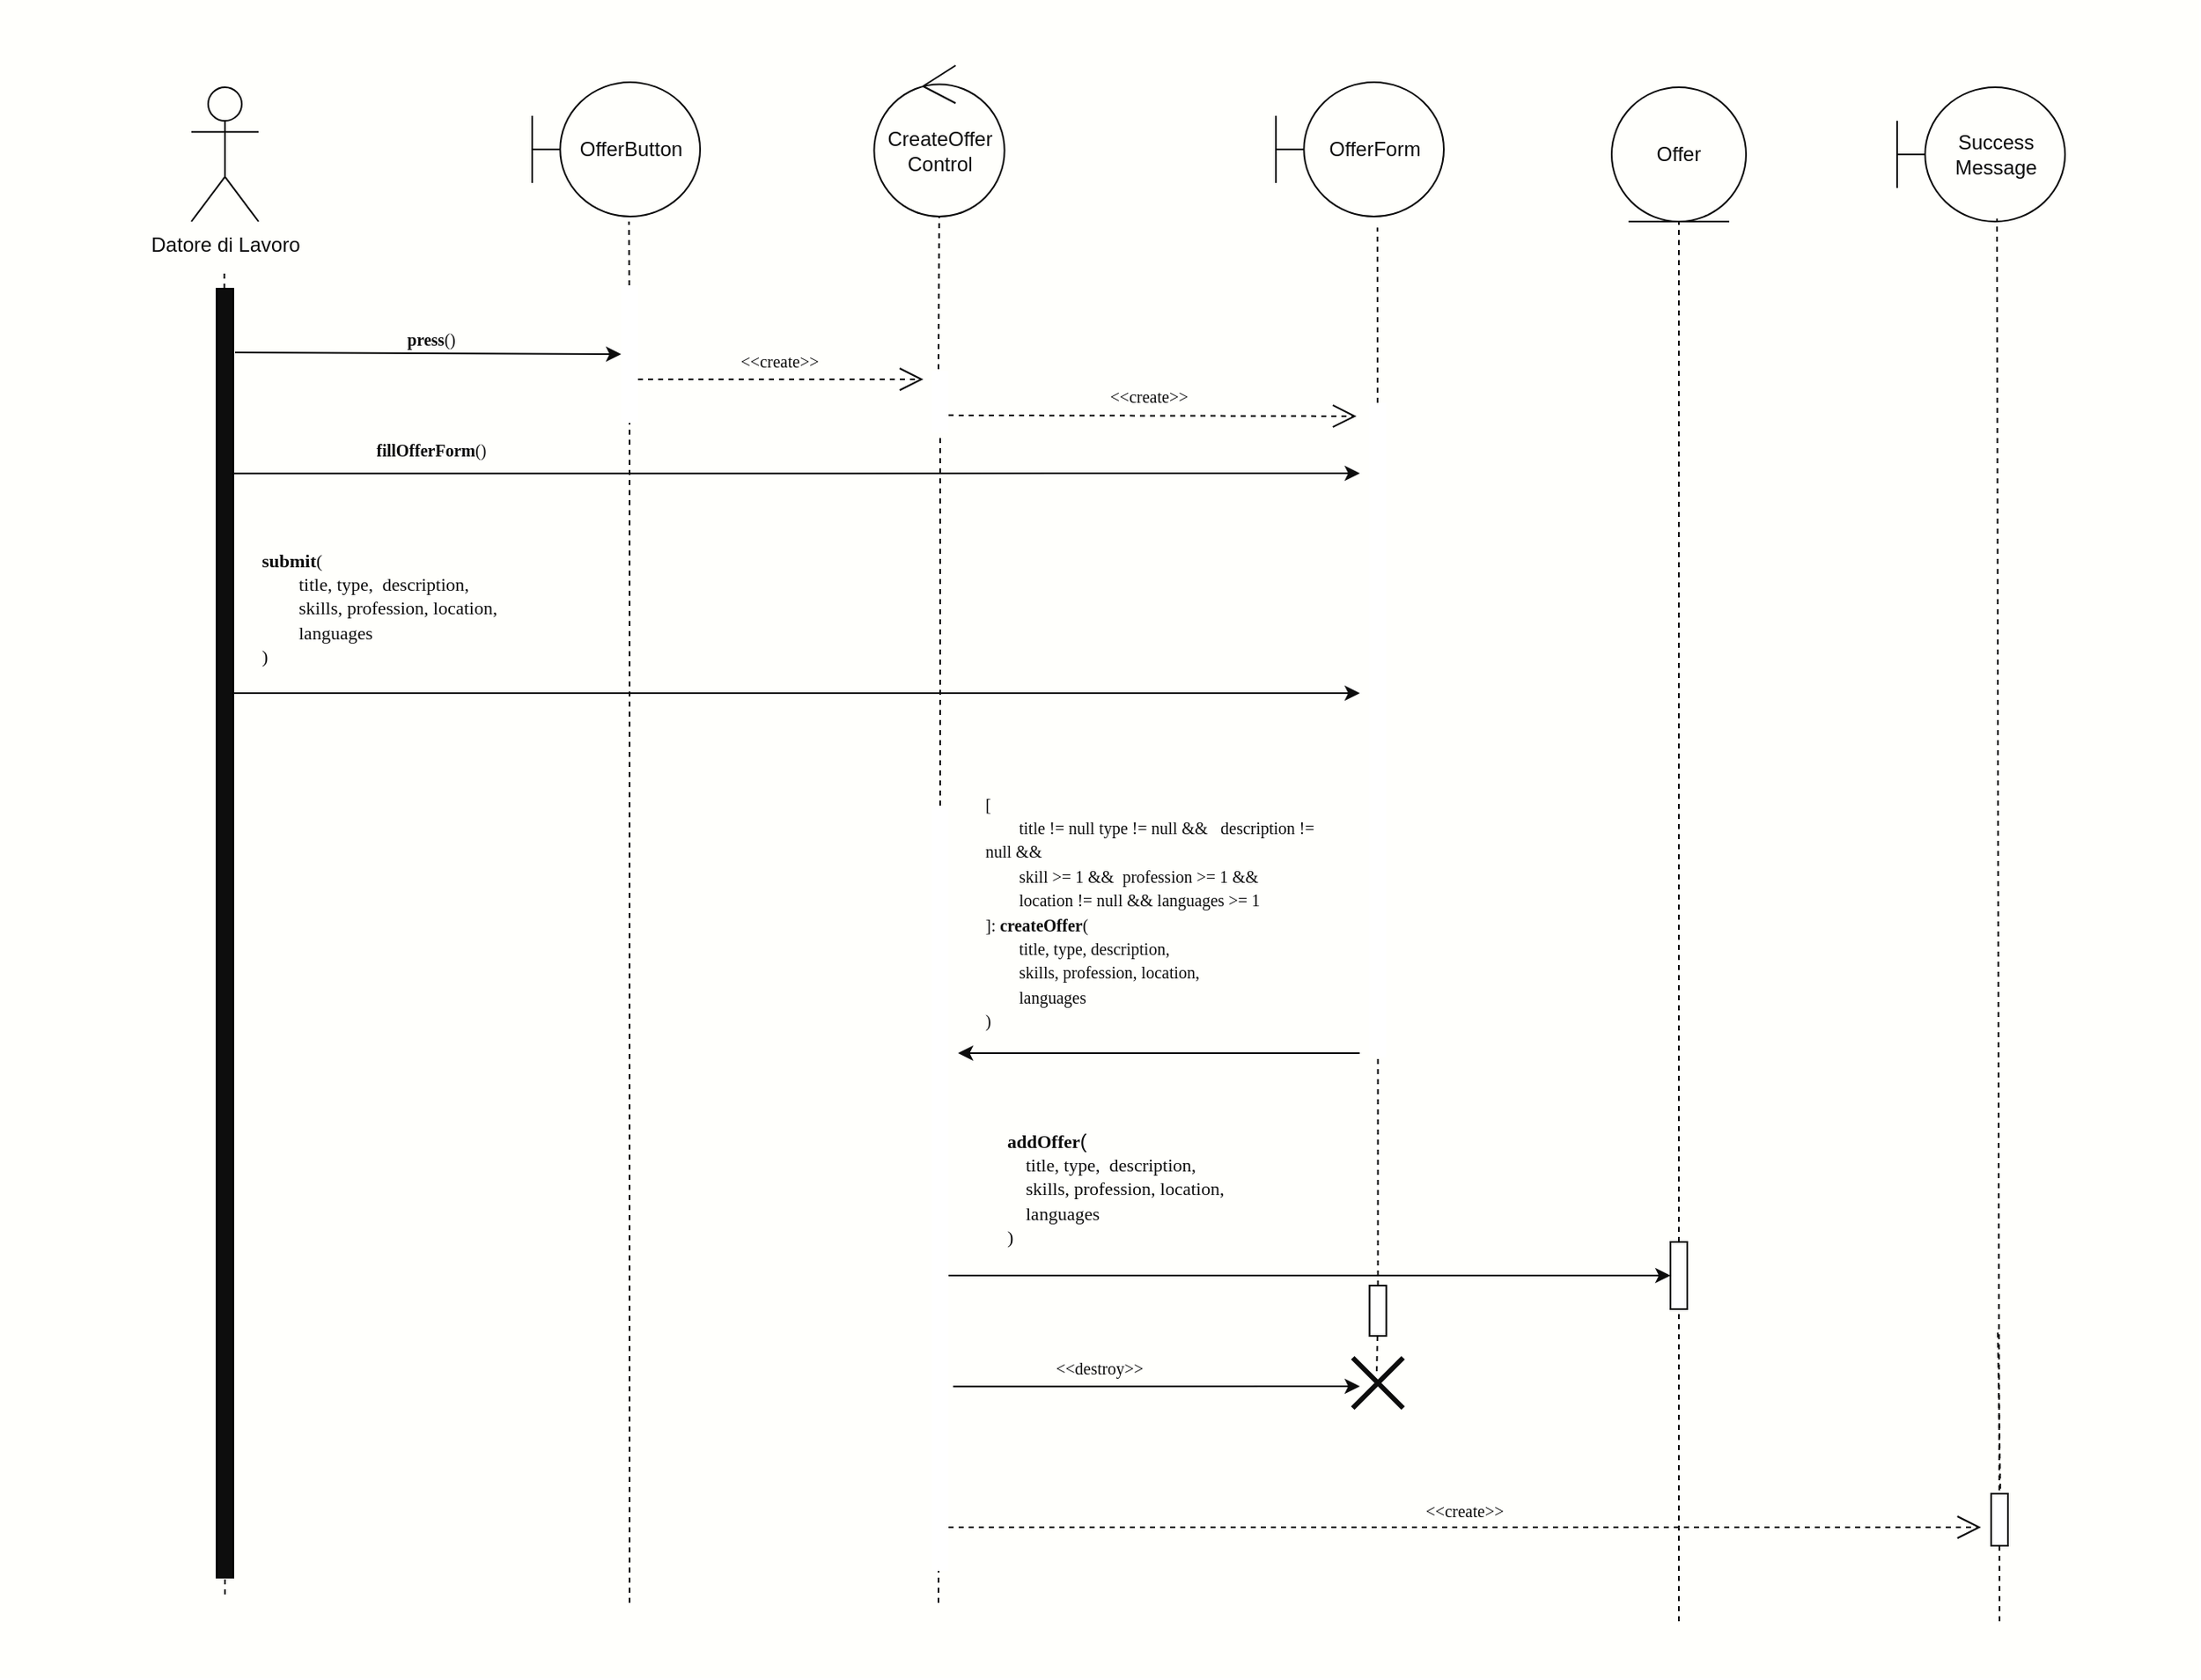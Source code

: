 <mxfile version="21.5.1" type="device">
  <diagram name="Pagina-1" id="gTgShQ79xlWHM4BhMIFA">
    <mxGraphModel dx="1366" dy="804" grid="1" gridSize="10" guides="1" tooltips="1" connect="1" arrows="1" fold="1" page="1" pageScale="1" pageWidth="1169" pageHeight="827" math="0" shadow="0">
      <root>
        <mxCell id="0" />
        <mxCell id="1" parent="0" />
        <mxCell id="z40qCSQj4X_T2gMoB95q-1" value="" style="rounded=0;whiteSpace=wrap;html=1;strokeColor=none;fillColor=#FFFFFC;movable=1;resizable=1;rotatable=1;deletable=1;editable=1;locked=0;connectable=1;" parent="1" vertex="1">
          <mxGeometry width="1310" height="1000" as="geometry" />
        </mxCell>
        <mxCell id="1OhWma3IbFcb_nB9q1dT-1" value="&lt;font color=&quot;#0d0d0d&quot;&gt;Datore di Lavoro&lt;/font&gt;" style="shape=umlActor;verticalLabelPosition=bottom;verticalAlign=top;html=1;fillColor=#FFFFFC;strokeColor=#0D0D0D;" parent="1" vertex="1">
          <mxGeometry x="114" y="52" width="40" height="80" as="geometry" />
        </mxCell>
        <mxCell id="1OhWma3IbFcb_nB9q1dT-13" value="" style="endArrow=none;dashed=1;html=1;rounded=0;strokeColor=#0D0D0D;" parent="1" source="1OhWma3IbFcb_nB9q1dT-21" edge="1">
          <mxGeometry width="50" height="50" relative="1" as="geometry">
            <mxPoint x="374.66" y="572" as="sourcePoint" />
            <mxPoint x="374.66" y="132" as="targetPoint" />
          </mxGeometry>
        </mxCell>
        <mxCell id="1OhWma3IbFcb_nB9q1dT-14" value="" style="endArrow=none;dashed=1;html=1;rounded=0;entryX=0.499;entryY=0.996;entryDx=0;entryDy=0;strokeColor=#0D0D0D;entryPerimeter=0;" parent="1" target="1OhWma3IbFcb_nB9q1dT-37" edge="1">
          <mxGeometry width="50" height="50" relative="1" as="geometry">
            <mxPoint x="559" y="220" as="sourcePoint" />
            <mxPoint x="559.539" y="129.0" as="targetPoint" />
          </mxGeometry>
        </mxCell>
        <mxCell id="1OhWma3IbFcb_nB9q1dT-15" value="" style="endArrow=none;dashed=1;html=1;rounded=0;strokeColor=#0D0D0D;entryX=0.587;entryY=1.046;entryDx=0;entryDy=0;entryPerimeter=0;" parent="1" source="1OhWma3IbFcb_nB9q1dT-30" edge="1">
          <mxGeometry width="50" height="50" relative="1" as="geometry">
            <mxPoint x="820.75" y="608" as="sourcePoint" />
            <mxPoint x="820.45" y="135.68" as="targetPoint" />
          </mxGeometry>
        </mxCell>
        <mxCell id="1OhWma3IbFcb_nB9q1dT-16" value="" style="endArrow=none;dashed=1;html=1;rounded=0;entryX=0.5;entryY=1;entryDx=0;entryDy=0;strokeColor=#0D0D0D;" parent="1" source="1OhWma3IbFcb_nB9q1dT-52" target="1OhWma3IbFcb_nB9q1dT-36" edge="1">
          <mxGeometry width="50" height="50" relative="1" as="geometry">
            <mxPoint x="990" y="727" as="sourcePoint" />
            <mxPoint x="989.58" y="297" as="targetPoint" />
          </mxGeometry>
        </mxCell>
        <mxCell id="1OhWma3IbFcb_nB9q1dT-17" value="" style="endArrow=none;dashed=1;html=1;rounded=0;strokeColor=#0D0D0D;" parent="1" source="1OhWma3IbFcb_nB9q1dT-18" edge="1">
          <mxGeometry width="50" height="50" relative="1" as="geometry">
            <mxPoint x="133.66" y="602" as="sourcePoint" />
            <mxPoint x="133.66" y="162" as="targetPoint" />
          </mxGeometry>
        </mxCell>
        <mxCell id="1OhWma3IbFcb_nB9q1dT-19" value="" style="endArrow=none;dashed=1;html=1;rounded=0;strokeColor=#0D0D0D;" parent="1" target="1OhWma3IbFcb_nB9q1dT-18" edge="1">
          <mxGeometry width="50" height="50" relative="1" as="geometry">
            <mxPoint x="134" y="950" as="sourcePoint" />
            <mxPoint x="133.66" y="162" as="targetPoint" />
          </mxGeometry>
        </mxCell>
        <mxCell id="1OhWma3IbFcb_nB9q1dT-18" value="" style="rounded=0;whiteSpace=wrap;html=1;fillColor=#0D0D0D;" parent="1" vertex="1">
          <mxGeometry x="129" y="172" width="10" height="768" as="geometry" />
        </mxCell>
        <mxCell id="1OhWma3IbFcb_nB9q1dT-20" value="" style="endArrow=classic;html=1;rounded=0;strokeColor=#0D0D0D;entryX=0;entryY=0.5;entryDx=0;entryDy=0;" parent="1" edge="1" target="1OhWma3IbFcb_nB9q1dT-21">
          <mxGeometry width="50" height="50" relative="1" as="geometry">
            <mxPoint x="140" y="210" as="sourcePoint" />
            <mxPoint x="284" y="212" as="targetPoint" />
          </mxGeometry>
        </mxCell>
        <mxCell id="1OhWma3IbFcb_nB9q1dT-22" value="" style="endArrow=none;dashed=1;html=1;rounded=0;strokeColor=#0D0D0D;" parent="1" target="1OhWma3IbFcb_nB9q1dT-21" edge="1">
          <mxGeometry width="50" height="50" relative="1" as="geometry">
            <mxPoint x="375" y="955" as="sourcePoint" />
            <mxPoint x="374.66" y="132" as="targetPoint" />
          </mxGeometry>
        </mxCell>
        <mxCell id="1OhWma3IbFcb_nB9q1dT-21" value="" style="rounded=0;whiteSpace=wrap;html=1;strokeColor=none;" parent="1" vertex="1">
          <mxGeometry x="370" y="170" width="10" height="82" as="geometry" />
        </mxCell>
        <mxCell id="1OhWma3IbFcb_nB9q1dT-23" value="&lt;font style=&quot;font-size: 10px;&quot; face=&quot;Verdana&quot;&gt;&lt;b&gt;press&lt;/b&gt;()&lt;/font&gt;" style="text;html=1;strokeColor=none;fillColor=none;align=center;verticalAlign=middle;whiteSpace=wrap;rounded=0;fontColor=#0D0D0D;" parent="1" vertex="1">
          <mxGeometry x="236.75" y="196" width="40" height="11" as="geometry" />
        </mxCell>
        <mxCell id="1OhWma3IbFcb_nB9q1dT-25" value="" style="endArrow=none;dashed=1;html=1;rounded=0;strokeColor=#0D0D0D;" parent="1" target="1OhWma3IbFcb_nB9q1dT-24" edge="1" source="1OhWma3IbFcb_nB9q1dT-35">
          <mxGeometry width="50" height="50" relative="1" as="geometry">
            <mxPoint x="559.75" y="946" as="sourcePoint" />
            <mxPoint x="559.66" y="178" as="targetPoint" />
          </mxGeometry>
        </mxCell>
        <mxCell id="1OhWma3IbFcb_nB9q1dT-24" value="" style="rounded=0;whiteSpace=wrap;html=1;strokeColor=none;" parent="1" vertex="1">
          <mxGeometry x="555" y="221" width="10" height="37" as="geometry" />
        </mxCell>
        <mxCell id="1OhWma3IbFcb_nB9q1dT-26" value="" style="endArrow=classic;html=1;rounded=0;fontColor=#0D0D0D;strokeColor=#0D0D0D;" parent="1" edge="1">
          <mxGeometry width="50" height="50" relative="1" as="geometry">
            <mxPoint x="139" y="282.16" as="sourcePoint" />
            <mxPoint x="810" y="282" as="targetPoint" />
          </mxGeometry>
        </mxCell>
        <mxCell id="1OhWma3IbFcb_nB9q1dT-28" value="&lt;font color=&quot;#0d0d0d&quot; style=&quot;font-size: 10px;&quot; face=&quot;Verdana&quot;&gt;&amp;lt;&amp;lt;create&amp;gt;&amp;gt;&lt;/font&gt;" style="endArrow=open;endSize=12;dashed=1;html=1;rounded=0;strokeColor=#0D0D0D;labelBackgroundColor=none;" parent="1" edge="1">
          <mxGeometry x="-0.016" y="11" width="160" relative="1" as="geometry">
            <mxPoint x="380" y="226.0" as="sourcePoint" />
            <mxPoint x="550" y="226" as="targetPoint" />
            <mxPoint as="offset" />
          </mxGeometry>
        </mxCell>
        <mxCell id="1OhWma3IbFcb_nB9q1dT-29" value="&lt;font style=&quot;font-size: 10px;&quot; face=&quot;Verdana&quot;&gt;&amp;lt;&amp;lt;create&amp;gt;&amp;gt;&lt;/font&gt;" style="endArrow=open;endSize=12;dashed=1;html=1;rounded=0;strokeColor=#0D0D0D;fontColor=#0D0D0D;labelBackgroundColor=#FFFFFC;" parent="1" edge="1">
          <mxGeometry x="-0.019" y="12" width="160" relative="1" as="geometry">
            <mxPoint x="565" y="247.43" as="sourcePoint" />
            <mxPoint x="808" y="248" as="targetPoint" />
            <mxPoint as="offset" />
          </mxGeometry>
        </mxCell>
        <mxCell id="1OhWma3IbFcb_nB9q1dT-31" value="" style="endArrow=none;dashed=1;html=1;rounded=0;strokeColor=#0D0D0D;" parent="1" source="1OhWma3IbFcb_nB9q1dT-56" target="1OhWma3IbFcb_nB9q1dT-30" edge="1">
          <mxGeometry width="50" height="50" relative="1" as="geometry">
            <mxPoint x="820.75" y="687" as="sourcePoint" />
            <mxPoint x="820.41" y="168" as="targetPoint" />
          </mxGeometry>
        </mxCell>
        <mxCell id="1OhWma3IbFcb_nB9q1dT-30" value="" style="rounded=0;whiteSpace=wrap;html=1;strokeColor=none;" parent="1" vertex="1">
          <mxGeometry x="815.75" y="240" width="10" height="390" as="geometry" />
        </mxCell>
        <mxCell id="1OhWma3IbFcb_nB9q1dT-32" value="&lt;font style=&quot;font-size: 10px;&quot; face=&quot;Verdana&quot;&gt;&lt;b&gt;fillOfferForm&lt;/b&gt;()&lt;/font&gt;" style="text;html=1;strokeColor=none;fillColor=none;align=center;verticalAlign=middle;whiteSpace=wrap;rounded=0;labelBackgroundColor=#FFFFFC;fontColor=#0D0D0D;" parent="1" vertex="1">
          <mxGeometry x="216.75" y="262" width="80" height="11" as="geometry" />
        </mxCell>
        <mxCell id="1OhWma3IbFcb_nB9q1dT-33" value="" style="endArrow=classic;html=1;rounded=0;strokeColor=#0D0D0D;" parent="1" edge="1">
          <mxGeometry width="50" height="50" relative="1" as="geometry">
            <mxPoint x="139" y="413" as="sourcePoint" />
            <mxPoint x="810" y="413" as="targetPoint" />
          </mxGeometry>
        </mxCell>
        <mxCell id="1OhWma3IbFcb_nB9q1dT-34" value="&lt;font style=&quot;font-size: 11px;&quot; face=&quot;Verdana&quot;&gt;&lt;b&gt;submit&lt;/b&gt;(&lt;br&gt;&lt;span style=&quot;white-space: pre;&quot;&gt;&#x9;&lt;/span&gt;title, type,&amp;nbsp; description,&lt;br&gt;&lt;span style=&quot;white-space: pre;&quot;&gt;&#x9;&lt;/span&gt;skills, profession, location,&lt;br&gt;&lt;span style=&quot;white-space: pre;&quot;&gt;&#x9;&lt;/span&gt;languages&lt;br&gt;)&lt;/font&gt;" style="text;html=1;strokeColor=none;fillColor=none;align=left;verticalAlign=middle;whiteSpace=wrap;rounded=0;fontColor=#0D0D0D;" parent="1" vertex="1">
          <mxGeometry x="154" y="320" width="205.5" height="84" as="geometry" />
        </mxCell>
        <mxCell id="1OhWma3IbFcb_nB9q1dT-36" value="Offer" style="ellipse;shape=umlEntity;whiteSpace=wrap;html=1;strokeColor=#0D0D0D;fontColor=#0D0D0D;fillColor=#FFFFFC;" parent="1" vertex="1">
          <mxGeometry x="960" y="52" width="80" height="80" as="geometry" />
        </mxCell>
        <mxCell id="1OhWma3IbFcb_nB9q1dT-37" value="CreateOffer&lt;br&gt;Control" style="ellipse;shape=umlControl;whiteSpace=wrap;html=1;strokeColor=#0D0D0D;fontColor=#0D0D0D;fillColor=#FFFFFC;" parent="1" vertex="1">
          <mxGeometry x="520.69" y="39" width="77.62" height="90" as="geometry" />
        </mxCell>
        <mxCell id="1OhWma3IbFcb_nB9q1dT-38" value="&lt;font color=&quot;#0d0d0d&quot;&gt;OfferButton&lt;/font&gt;" style="shape=umlBoundary;whiteSpace=wrap;html=1;strokeColor=#0D0D0D;fillColor=#FFFFFC;" parent="1" vertex="1">
          <mxGeometry x="317" y="49" width="100" height="80" as="geometry" />
        </mxCell>
        <mxCell id="1OhWma3IbFcb_nB9q1dT-39" value="OfferForm" style="shape=umlBoundary;whiteSpace=wrap;html=1;strokeColor=#0D0D0D;fontColor=#0D0D0D;fillColor=#FFFFFC;" parent="1" vertex="1">
          <mxGeometry x="760" y="49" width="100" height="80" as="geometry" />
        </mxCell>
        <mxCell id="1OhWma3IbFcb_nB9q1dT-41" value="&lt;font face=&quot;Verdana&quot;&gt;&lt;font style=&quot;font-size: 10px;&quot;&gt;[ &lt;br&gt;&lt;span style=&quot;white-space: pre;&quot;&gt;&#x9;&lt;/span&gt;title != null type != null &amp;amp;&amp;amp; &lt;span style=&quot;white-space: pre;&quot;&gt;&#x9;&lt;/span&gt;description != null &amp;amp;&amp;amp;&lt;br&gt;&lt;span style=&quot;white-space: pre;&quot;&gt;&#x9;&lt;/span&gt;skill &amp;gt;= 1 &amp;amp;&amp;amp;&amp;nbsp; profession &amp;gt;= 1 &amp;amp;&amp;amp;&lt;br&gt;&lt;span style=&quot;white-space: pre;&quot;&gt;&#x9;&lt;/span&gt;location != null &amp;amp;&amp;amp; languages &amp;gt;= 1&lt;br&gt;]: &lt;b&gt;createOffer&lt;/b&gt;(&lt;br&gt;&lt;span style=&quot;&quot;&gt;&lt;span style=&quot;white-space: pre;&quot;&gt;&amp;nbsp;&amp;nbsp;&amp;nbsp;&amp;nbsp;&lt;span style=&quot;white-space: pre;&quot;&gt;&#x9;&lt;/span&gt;&lt;/span&gt;&lt;/span&gt;&lt;/font&gt;&lt;font style=&quot;font-size: 10px;&quot;&gt;title, type, description,&lt;/font&gt;&lt;br&gt;&lt;span style=&quot;font-size: 10px;&quot;&gt;&lt;span style=&quot;&quot;&gt;&lt;span style=&quot;white-space: pre;&quot;&gt;&amp;nbsp;&amp;nbsp;&amp;nbsp;&amp;nbsp;&lt;span style=&quot;white-space: pre;&quot;&gt;&#x9;&lt;/span&gt;&lt;/span&gt;&lt;/span&gt;skills,&amp;nbsp;&lt;/span&gt;&lt;span style=&quot;font-size: 10px;&quot;&gt;profession,&lt;span style=&quot;white-space: pre;&quot;&gt;&amp;nbsp;&lt;/span&gt;&lt;/span&gt;&lt;span style=&quot;font-size: 10px;&quot;&gt;location,&lt;/span&gt;&lt;br style=&quot;font-size: 10px;&quot;&gt;&lt;span style=&quot;font-size: 10px;&quot;&gt;&lt;span style=&quot;&quot;&gt;&amp;nbsp;&amp;nbsp;&amp;nbsp;&amp;nbsp;&lt;span style=&quot;white-space: pre;&quot;&gt;&amp;nbsp;&amp;nbsp;&amp;nbsp;&amp;nbsp;&lt;/span&gt;&lt;/span&gt;&lt;/span&gt;&lt;span style=&quot;font-size: 10px;&quot;&gt;languages&lt;/span&gt;&lt;font style=&quot;font-size: 10px;&quot;&gt;&lt;br&gt;)&lt;/font&gt;&lt;/font&gt;" style="text;html=1;strokeColor=none;fillColor=none;align=left;verticalAlign=middle;whiteSpace=wrap;rounded=0;fontColor=#0D0D0D;" parent="1" vertex="1">
          <mxGeometry x="584.75" y="457.5" width="211" height="170" as="geometry" />
        </mxCell>
        <mxCell id="1OhWma3IbFcb_nB9q1dT-47" value="" style="endArrow=classic;html=1;rounded=0;strokeColor=#0D0D0D;" parent="1" edge="1">
          <mxGeometry width="50" height="50" relative="1" as="geometry">
            <mxPoint x="809.87" y="627.5" as="sourcePoint" />
            <mxPoint x="570.62" y="627.5" as="targetPoint" />
          </mxGeometry>
        </mxCell>
        <mxCell id="1OhWma3IbFcb_nB9q1dT-49" value="" style="endArrow=classic;html=1;rounded=0;strokeColor=#0D0D0D;" parent="1" edge="1">
          <mxGeometry width="50" height="50" relative="1" as="geometry">
            <mxPoint x="567.72" y="826.17" as="sourcePoint" />
            <mxPoint x="810" y="826" as="targetPoint" />
          </mxGeometry>
        </mxCell>
        <mxCell id="1OhWma3IbFcb_nB9q1dT-50" value="&lt;font face=&quot;Verdana&quot;&gt;&lt;span style=&quot;font-size: 10px;&quot;&gt;&amp;lt;&amp;lt;destroy&amp;gt;&amp;gt;&lt;/span&gt;&lt;/font&gt;" style="text;html=1;strokeColor=none;fillColor=none;align=center;verticalAlign=middle;whiteSpace=wrap;rounded=0;fontColor=#0D0D0D;" parent="1" vertex="1">
          <mxGeometry x="635.22" y="809" width="40" height="11" as="geometry" />
        </mxCell>
        <mxCell id="1OhWma3IbFcb_nB9q1dT-53" value="" style="endArrow=none;dashed=1;html=1;rounded=0;entryX=0.5;entryY=1;entryDx=0;entryDy=0;strokeColor=#0D0D0D;" parent="1" target="1OhWma3IbFcb_nB9q1dT-52" edge="1">
          <mxGeometry width="50" height="50" relative="1" as="geometry">
            <mxPoint x="1000" y="966" as="sourcePoint" />
            <mxPoint x="990" y="288" as="targetPoint" />
          </mxGeometry>
        </mxCell>
        <mxCell id="1OhWma3IbFcb_nB9q1dT-52" value="" style="rounded=0;whiteSpace=wrap;html=1;" parent="1" vertex="1">
          <mxGeometry x="995" y="740" width="10" height="40" as="geometry" />
        </mxCell>
        <mxCell id="1OhWma3IbFcb_nB9q1dT-54" value="" style="endArrow=classic;html=1;rounded=0;strokeColor=#0D0D0D;entryX=0;entryY=0.5;entryDx=0;entryDy=0;" parent="1" target="1OhWma3IbFcb_nB9q1dT-52" edge="1">
          <mxGeometry width="50" height="50" relative="1" as="geometry">
            <mxPoint x="565" y="760" as="sourcePoint" />
            <mxPoint x="924.75" y="760.5" as="targetPoint" />
          </mxGeometry>
        </mxCell>
        <mxCell id="1OhWma3IbFcb_nB9q1dT-55" value="" style="endArrow=none;dashed=1;html=1;rounded=0;strokeColor=#0D0D0D;" parent="1" edge="1" source="1OhWma3IbFcb_nB9q1dT-56">
          <mxGeometry width="50" height="50" relative="1" as="geometry">
            <mxPoint x="820.75" y="687" as="sourcePoint" />
            <mxPoint x="820" y="820" as="targetPoint" />
          </mxGeometry>
        </mxCell>
        <mxCell id="1OhWma3IbFcb_nB9q1dT-51" value="" style="shape=umlDestroy;whiteSpace=wrap;html=1;strokeWidth=3;targetShapes=umlLifeline;strokeColor=#0D0D0D;" parent="1" vertex="1">
          <mxGeometry x="805.75" y="809" width="30" height="30" as="geometry" />
        </mxCell>
        <mxCell id="1OhWma3IbFcb_nB9q1dT-58" value="&lt;b style=&quot;font-family: Verdana; font-size: 11px;&quot;&gt;addOffer&lt;/b&gt;(&lt;br style=&quot;font-family: Verdana; font-size: 11px;&quot;&gt;&lt;span style=&quot;font-family: Verdana; font-size: 11px;&quot;&gt;&lt;span style=&quot;white-space: pre;&quot;&gt;&amp;nbsp;&amp;nbsp;&amp;nbsp;&amp;nbsp;&lt;/span&gt;&lt;/span&gt;&lt;span style=&quot;font-family: Verdana; font-size: 11px;&quot;&gt;title, type,&amp;nbsp; description,&lt;/span&gt;&lt;br style=&quot;font-family: Verdana; font-size: 11px;&quot;&gt;&lt;span style=&quot;font-family: Verdana; font-size: 11px;&quot;&gt;&lt;span style=&quot;white-space: pre;&quot;&gt;&amp;nbsp;&amp;nbsp;&amp;nbsp;&amp;nbsp;&lt;/span&gt;&lt;/span&gt;&lt;span style=&quot;font-family: Verdana; font-size: 11px;&quot;&gt;skills, profession, location,&lt;/span&gt;&lt;br style=&quot;font-family: Verdana; font-size: 11px;&quot;&gt;&lt;span style=&quot;font-family: Verdana; font-size: 11px;&quot;&gt;&lt;span style=&quot;white-space: pre;&quot;&gt;&amp;nbsp;&amp;nbsp;&amp;nbsp;&amp;nbsp;&lt;/span&gt;&lt;/span&gt;&lt;span style=&quot;font-family: Verdana; font-size: 11px;&quot;&gt;languages&lt;/span&gt;&lt;br style=&quot;font-family: Verdana; font-size: 11px;&quot;&gt;&lt;span style=&quot;font-family: Verdana; font-size: 11px;&quot;&gt;)&lt;/span&gt;" style="text;html=1;strokeColor=none;fillColor=none;align=left;verticalAlign=middle;whiteSpace=wrap;rounded=0;fontColor=#0D0D0D;" parent="1" vertex="1">
          <mxGeometry x="598.31" y="658.5" width="197.44" height="99" as="geometry" />
        </mxCell>
        <mxCell id="2H82K0ncu7nyE7OQsaqN-1" value="Success&lt;br&gt;Message" style="shape=umlBoundary;whiteSpace=wrap;html=1;strokeColor=#0D0D0D;fontColor=#0D0D0D;fillColor=#FFFFFC;" parent="1" vertex="1">
          <mxGeometry x="1130" y="52" width="100" height="80" as="geometry" />
        </mxCell>
        <mxCell id="2H82K0ncu7nyE7OQsaqN-2" value="" style="endArrow=none;dashed=1;html=1;rounded=0;entryX=0.595;entryY=0.978;entryDx=0;entryDy=0;strokeColor=#0D0D0D;entryPerimeter=0;" parent="1" target="2H82K0ncu7nyE7OQsaqN-1" edge="1">
          <mxGeometry width="50" height="50" relative="1" as="geometry">
            <mxPoint x="1191" y="966" as="sourcePoint" />
            <mxPoint x="1190" y="132" as="targetPoint" />
          </mxGeometry>
        </mxCell>
        <mxCell id="2H82K0ncu7nyE7OQsaqN-5" value="" style="endArrow=none;dashed=1;html=1;rounded=0;entryX=0.595;entryY=0.978;entryDx=0;entryDy=0;strokeColor=#0D0D0D;entryPerimeter=0;" parent="1" target="2H82K0ncu7nyE7OQsaqN-4" edge="1">
          <mxGeometry width="50" height="50" relative="1" as="geometry">
            <mxPoint x="1190" y="794" as="sourcePoint" />
            <mxPoint x="1190" y="130" as="targetPoint" />
          </mxGeometry>
        </mxCell>
        <mxCell id="2H82K0ncu7nyE7OQsaqN-4" value="" style="rounded=0;whiteSpace=wrap;html=1;" parent="1" vertex="1">
          <mxGeometry x="1186" y="890" width="10" height="31" as="geometry" />
        </mxCell>
        <mxCell id="2H82K0ncu7nyE7OQsaqN-6" value="&lt;font style=&quot;font-size: 10px;&quot; face=&quot;Verdana&quot;&gt;&amp;lt;&amp;lt;create&amp;gt;&amp;gt;&lt;/font&gt;" style="endArrow=open;endSize=12;dashed=1;html=1;rounded=0;strokeColor=#0D0D0D;fontColor=#0D0D0D;labelBackgroundColor=#FFFFFC;" parent="1" edge="1">
          <mxGeometry x="-0.002" y="10" width="160" relative="1" as="geometry">
            <mxPoint x="565" y="910" as="sourcePoint" />
            <mxPoint x="1180" y="910" as="targetPoint" />
            <mxPoint as="offset" />
          </mxGeometry>
        </mxCell>
        <mxCell id="1OhWma3IbFcb_nB9q1dT-56" value="" style="rounded=0;whiteSpace=wrap;html=1;" parent="1" vertex="1">
          <mxGeometry x="815.75" y="766" width="10" height="30" as="geometry" />
        </mxCell>
        <mxCell id="a3W-boAR9UPKy6a7leab-5" value="" style="endArrow=none;dashed=1;html=1;rounded=0;strokeColor=#0D0D0D;" edge="1" parent="1" target="1OhWma3IbFcb_nB9q1dT-35">
          <mxGeometry width="50" height="50" relative="1" as="geometry">
            <mxPoint x="559" y="955" as="sourcePoint" />
            <mxPoint x="559.75" y="258" as="targetPoint" />
          </mxGeometry>
        </mxCell>
        <mxCell id="1OhWma3IbFcb_nB9q1dT-35" value="" style="rounded=0;whiteSpace=wrap;html=1;strokeColor=none;" parent="1" vertex="1">
          <mxGeometry x="555" y="480" width="10" height="456" as="geometry" />
        </mxCell>
      </root>
    </mxGraphModel>
  </diagram>
</mxfile>
